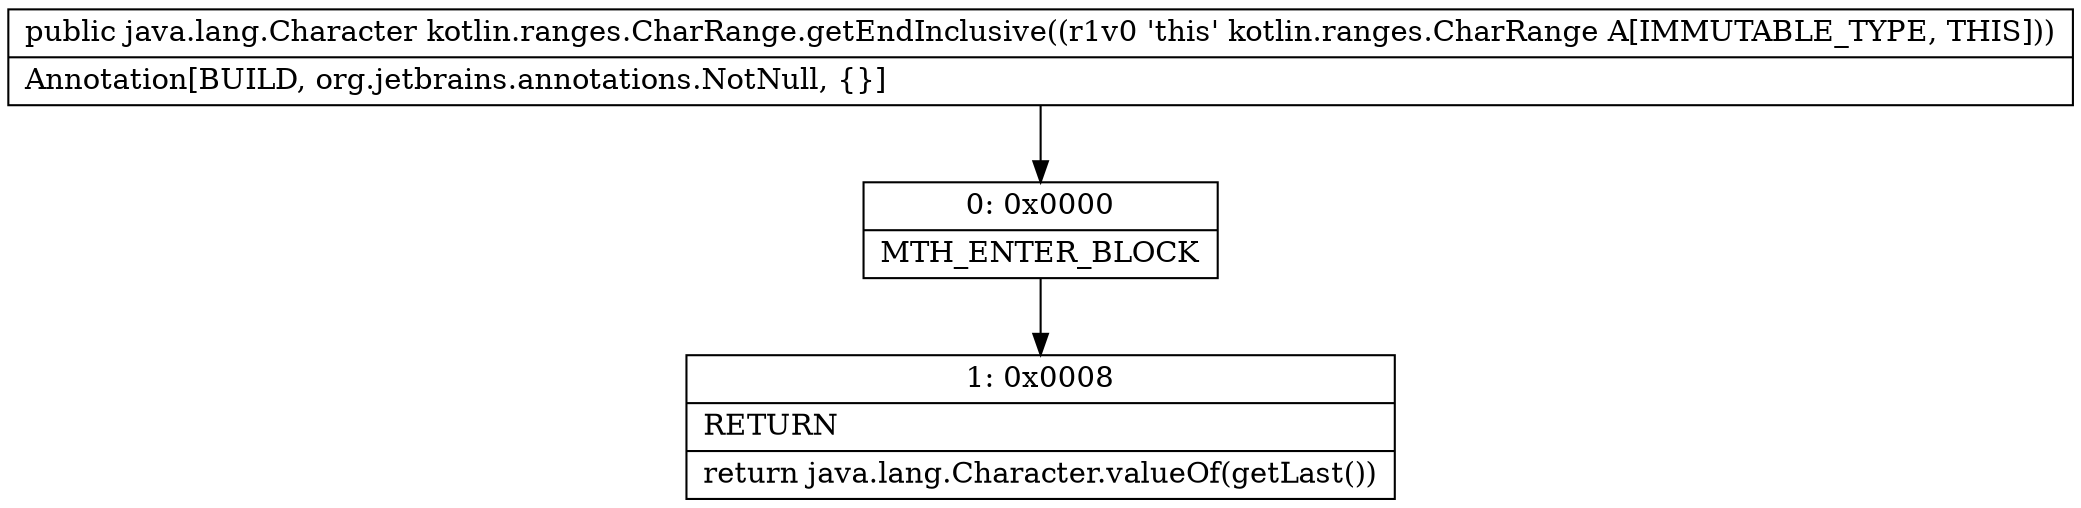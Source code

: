 digraph "CFG forkotlin.ranges.CharRange.getEndInclusive()Ljava\/lang\/Character;" {
Node_0 [shape=record,label="{0\:\ 0x0000|MTH_ENTER_BLOCK\l}"];
Node_1 [shape=record,label="{1\:\ 0x0008|RETURN\l|return java.lang.Character.valueOf(getLast())\l}"];
MethodNode[shape=record,label="{public java.lang.Character kotlin.ranges.CharRange.getEndInclusive((r1v0 'this' kotlin.ranges.CharRange A[IMMUTABLE_TYPE, THIS]))  | Annotation[BUILD, org.jetbrains.annotations.NotNull, \{\}]\l}"];
MethodNode -> Node_0;
Node_0 -> Node_1;
}

